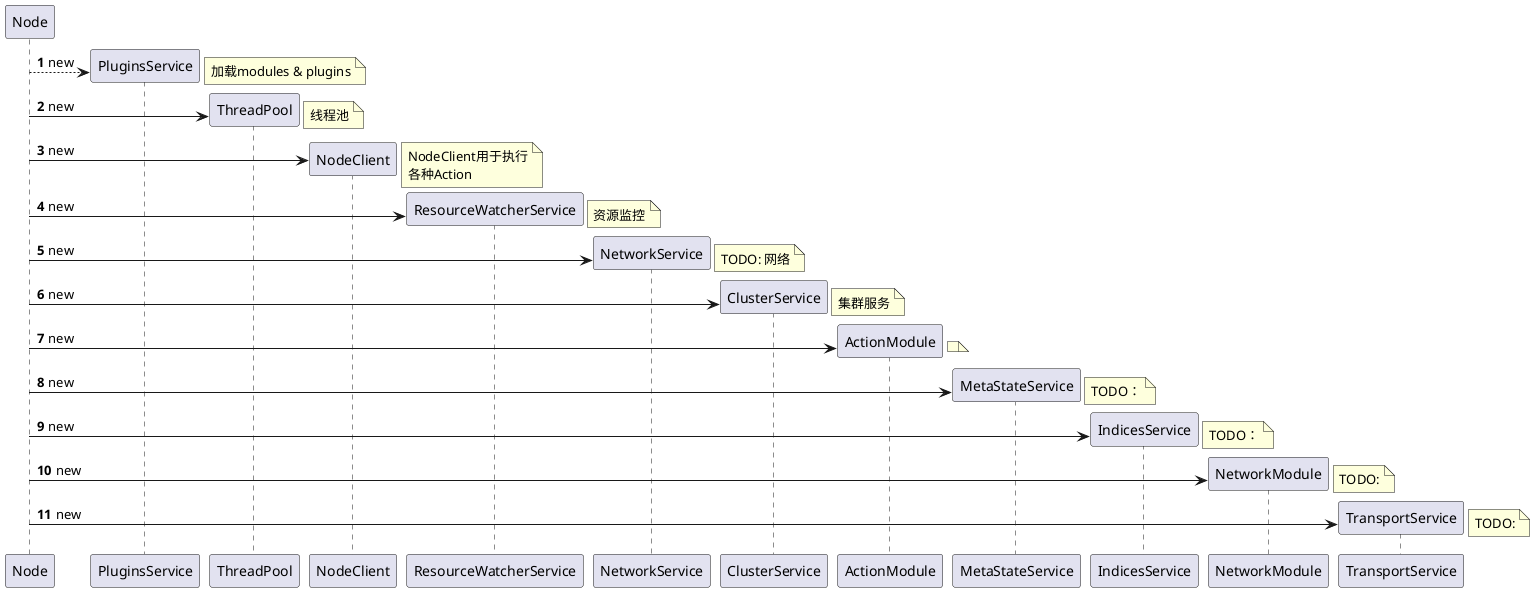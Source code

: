 @startuml
participant Node
participant PluginsService
participant ThreadPool
participant NodeClient
participant ResourceWatcherService
participant NetworkService
autonumber
create PluginsService
Node --> PluginsService: new
        note right
        加载modules & plugins
        end note
create ThreadPool
Node -> ThreadPool: new
    note right
    线程池
    end note
create NodeClient
Node -> NodeClient: new
    note right
    NodeClient用于执行
    各种Action
    end note
create ResourceWatcherService
Node -> ResourceWatcherService : new
    note right
    资源监控
    end note
create NetworkService
Node -> NetworkService : new
    note right
    TODO: 网络
    end note
create ClusterService
Node -> ClusterService : new
    note right
    集群服务
    end note
create ActionModule
Node -> ActionModule : new
    note right

    end note
create MetaStateService
Node -> MetaStateService : new
    note right
    TODO：
    end note
create IndicesService
Node -> IndicesService : new
    note right
    TODO：
    end note
create NetworkModule
Node -> NetworkModule : new
    note right
    TODO:
    end note
create TransportService
Node -> TransportService : new
    note right
    TODO:
    end note
@enduml


创建NodeClient        new NodeClient()
创建各种Modules和Services
创建RestController    actionModule.getRestController()